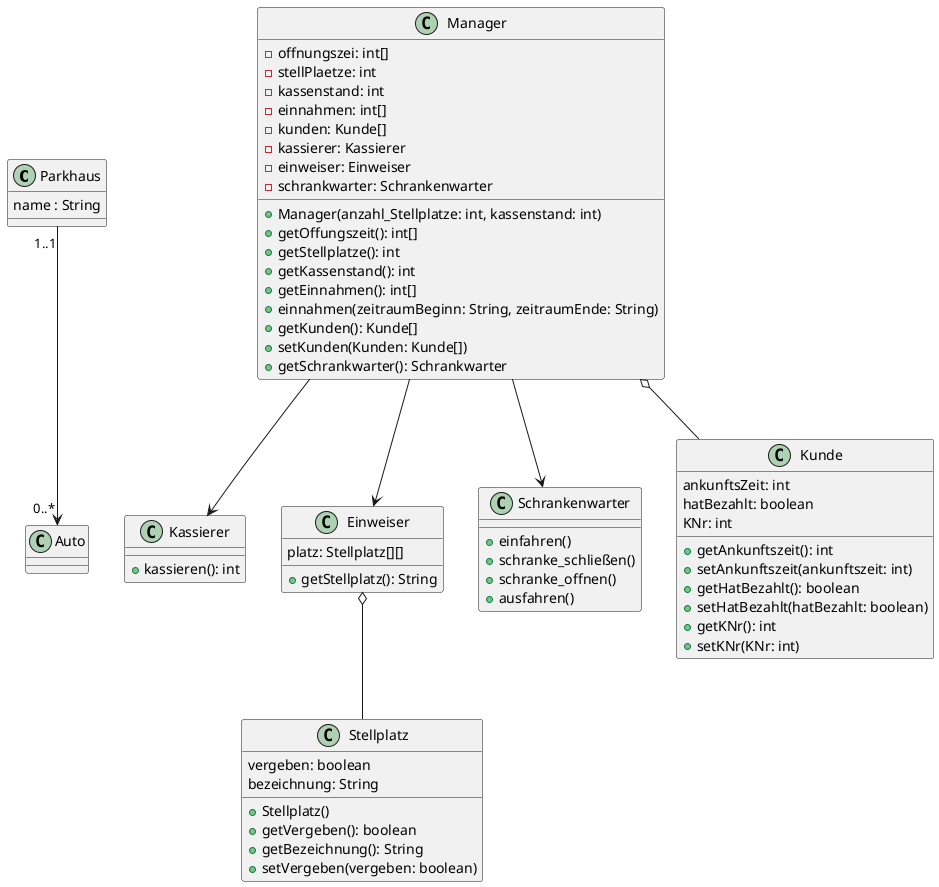 @startuml
class Parkhaus {
  name : String
}
class Manager {
    - offnungszei: int[]
    - stellPlaetze: int
    - kassenstand: int
    - einnahmen: int[]
    - kunden: Kunde[]
    - kassierer: Kassierer
    - einweiser: Einweiser
    - schrankwarter: Schrankenwarter

    + Manager(anzahl_Stellplatze: int, kassenstand: int)
    + getOffungszeit(): int[]
    + getStellplatze(): int
    + getKassenstand(): int
    + getEinnahmen(): int[]
    + einnahmen(zeitraumBeginn: String, zeitraumEnde: String)
    + getKunden(): Kunde[]
    + setKunden(Kunden: Kunde[])
    + getSchrankwarter(): Schrankwarter
}
class Kassierer {

    + kassieren(): int
}
class Einweiser {
    platz: Stellplatz[][]

    + getStellplatz(): String
}
class Schrankenwarter {

    + einfahren()
    + schranke_schließen()
    + schranke_offnen()
    + ausfahren()
}
class Stellplatz {
    vergeben: boolean
    bezeichnung: String

    + Stellplatz()
    + getVergeben(): boolean
    + getBezeichnung(): String
    + setVergeben(vergeben: boolean)
}
class Kunde {
    ankunftsZeit: int
    hatBezahlt: boolean
    KNr: int

    + getAnkunftszeit(): int
    + setAnkunftszeit(ankunftszeit: int)
    + getHatBezahlt(): boolean
    + setHatBezahlt(hatBezahlt: boolean)
    + getKNr(): int
    + setKNr(KNr: int)
}
Parkhaus "1..1" --> "0..*" Auto
Manager o-- Kunde
Einweiser o-- Stellplatz
Manager --> Kassierer
Manager --> Einweiser
Manager --> Schrankenwarter
@enduml